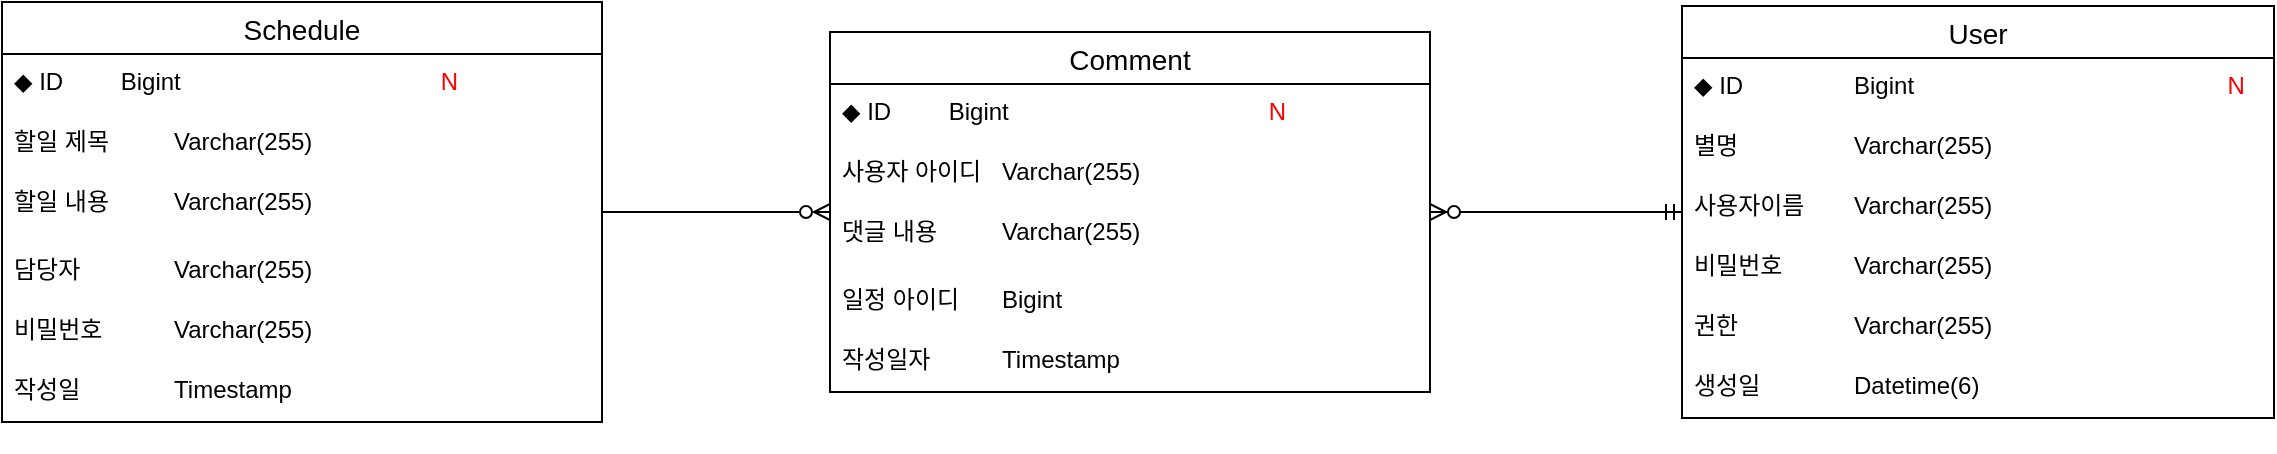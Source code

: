 <mxfile version="24.4.10" type="github">
  <diagram name="페이지-1" id="8GhwL2vg_PhT-jSbVYvZ">
    <mxGraphModel dx="1418" dy="730" grid="1" gridSize="10" guides="1" tooltips="1" connect="1" arrows="1" fold="1" page="1" pageScale="1" pageWidth="827" pageHeight="1169" math="0" shadow="0">
      <root>
        <mxCell id="0" />
        <mxCell id="1" parent="0" />
        <mxCell id="5IaNdQANZah1BXziboju-9" value="" style="group" vertex="1" connectable="0" parent="1">
          <mxGeometry x="50" y="450" width="300" height="210" as="geometry" />
        </mxCell>
        <mxCell id="_m_kCWbIK-r1r3rfLRlH-1" value="Schedule" style="swimlane;fontStyle=0;childLayout=stackLayout;horizontal=1;startSize=26;horizontalStack=0;resizeParent=1;resizeParentMax=0;resizeLast=0;collapsible=1;marginBottom=0;align=center;fontSize=14;" parent="5IaNdQANZah1BXziboju-9" vertex="1">
          <mxGeometry width="300" height="210" as="geometry">
            <mxRectangle x="330" y="420" width="100" height="30" as="alternateBounds" />
          </mxGeometry>
        </mxCell>
        <mxCell id="_m_kCWbIK-r1r3rfLRlH-2" value="◆ ID&lt;span style=&quot;white-space: pre;&quot;&gt;&#x9;&lt;/span&gt;&lt;span style=&quot;white-space: pre;&quot;&gt;&#x9;&lt;/span&gt;Bigint&lt;span style=&quot;white-space: pre;&quot;&gt;&#x9;&lt;/span&gt;&lt;span style=&quot;white-space: pre;&quot;&gt;&#x9;&lt;/span&gt;&lt;span style=&quot;white-space: pre;&quot;&gt;&#x9;&lt;/span&gt;&lt;span style=&quot;white-space: pre;&quot;&gt;&#x9;&lt;/span&gt;&lt;span style=&quot;white-space: pre;&quot;&gt;&#x9;&lt;/span&gt;&lt;font color=&quot;#ff0000&quot;&gt;N&lt;/font&gt;" style="text;strokeColor=none;fillColor=none;spacingLeft=4;spacingRight=4;overflow=hidden;rotatable=0;points=[[0,0.5],[1,0.5]];portConstraint=eastwest;fontSize=12;whiteSpace=wrap;html=1;" parent="_m_kCWbIK-r1r3rfLRlH-1" vertex="1">
          <mxGeometry y="26" width="300" height="30" as="geometry" />
        </mxCell>
        <mxCell id="_m_kCWbIK-r1r3rfLRlH-3" value="할일 제목&lt;span style=&quot;white-space: pre;&quot;&gt;&#x9;&lt;/span&gt;&lt;span style=&quot;white-space: pre;&quot;&gt;&#x9;&lt;/span&gt;Varchar(255)" style="text;strokeColor=none;fillColor=none;spacingLeft=4;spacingRight=4;overflow=hidden;rotatable=0;points=[[0,0.5],[1,0.5]];portConstraint=eastwest;fontSize=12;whiteSpace=wrap;html=1;" parent="_m_kCWbIK-r1r3rfLRlH-1" vertex="1">
          <mxGeometry y="56" width="300" height="30" as="geometry" />
        </mxCell>
        <mxCell id="_m_kCWbIK-r1r3rfLRlH-4" value="할일 내용&lt;span style=&quot;white-space: pre;&quot;&gt;&#x9;&lt;/span&gt;&lt;span style=&quot;white-space: pre;&quot;&gt;&#x9;&lt;/span&gt;Varchar(255)" style="text;strokeColor=none;fillColor=none;spacingLeft=4;spacingRight=4;overflow=hidden;rotatable=0;points=[[0,0.5],[1,0.5]];portConstraint=eastwest;fontSize=12;whiteSpace=wrap;html=1;" parent="_m_kCWbIK-r1r3rfLRlH-1" vertex="1">
          <mxGeometry y="86" width="300" height="34" as="geometry" />
        </mxCell>
        <mxCell id="_m_kCWbIK-r1r3rfLRlH-9" value="담당자&lt;span style=&quot;white-space: pre;&quot;&gt;&#x9;&lt;/span&gt;&lt;span style=&quot;white-space: pre;&quot;&gt;&#x9;&lt;/span&gt;Varchar(255)" style="text;strokeColor=none;fillColor=none;spacingLeft=4;spacingRight=4;overflow=hidden;rotatable=0;points=[[0,0.5],[1,0.5]];portConstraint=eastwest;fontSize=12;whiteSpace=wrap;html=1;" parent="_m_kCWbIK-r1r3rfLRlH-1" vertex="1">
          <mxGeometry y="120" width="300" height="30" as="geometry" />
        </mxCell>
        <mxCell id="_m_kCWbIK-r1r3rfLRlH-10" value="비밀번호&amp;nbsp;&lt;span style=&quot;white-space: pre;&quot;&gt;&#x9;&lt;/span&gt;&lt;span style=&quot;white-space: pre;&quot;&gt;&#x9;&lt;/span&gt;Varchar(255)" style="text;strokeColor=none;fillColor=none;spacingLeft=4;spacingRight=4;overflow=hidden;rotatable=0;points=[[0,0.5],[1,0.5]];portConstraint=eastwest;fontSize=12;whiteSpace=wrap;html=1;" parent="_m_kCWbIK-r1r3rfLRlH-1" vertex="1">
          <mxGeometry y="150" width="300" height="30" as="geometry" />
        </mxCell>
        <mxCell id="_m_kCWbIK-r1r3rfLRlH-11" value="작성일&amp;nbsp;&lt;span style=&quot;white-space: pre;&quot;&gt;&#x9;&lt;/span&gt;&lt;span style=&quot;white-space: pre;&quot;&gt;&#x9;&lt;/span&gt;Timestamp" style="text;strokeColor=none;fillColor=none;spacingLeft=4;spacingRight=4;overflow=hidden;rotatable=0;points=[[0,0.5],[1,0.5]];portConstraint=eastwest;fontSize=12;whiteSpace=wrap;html=1;" parent="_m_kCWbIK-r1r3rfLRlH-1" vertex="1">
          <mxGeometry y="180" width="300" height="30" as="geometry" />
        </mxCell>
        <mxCell id="5IaNdQANZah1BXziboju-10" value="" style="group" vertex="1" connectable="0" parent="1">
          <mxGeometry x="464" y="465" width="300" height="210" as="geometry" />
        </mxCell>
        <mxCell id="5IaNdQANZah1BXziboju-11" value="Comment" style="swimlane;fontStyle=0;childLayout=stackLayout;horizontal=1;startSize=26;horizontalStack=0;resizeParent=1;resizeParentMax=0;resizeLast=0;collapsible=1;marginBottom=0;align=center;fontSize=14;" vertex="1" parent="5IaNdQANZah1BXziboju-10">
          <mxGeometry width="300" height="180" as="geometry">
            <mxRectangle x="330" y="420" width="100" height="30" as="alternateBounds" />
          </mxGeometry>
        </mxCell>
        <mxCell id="5IaNdQANZah1BXziboju-13" value="◆ ID&lt;span style=&quot;white-space: pre;&quot;&gt;&#x9;&lt;/span&gt;&lt;span style=&quot;white-space: pre;&quot;&gt;&#x9;&lt;/span&gt;Bigint&lt;span style=&quot;white-space: pre;&quot;&gt;&#x9;&lt;/span&gt;&lt;span style=&quot;white-space: pre;&quot;&gt;&#x9;&lt;/span&gt;&lt;span style=&quot;white-space: pre;&quot;&gt;&#x9;&lt;/span&gt;&lt;span style=&quot;white-space: pre;&quot;&gt;&#x9;&lt;/span&gt;&lt;span style=&quot;white-space: pre;&quot;&gt;&#x9;&lt;/span&gt;&lt;font color=&quot;#ff0000&quot;&gt;N&lt;/font&gt;" style="text;strokeColor=none;fillColor=none;spacingLeft=4;spacingRight=4;overflow=hidden;rotatable=0;points=[[0,0.5],[1,0.5]];portConstraint=eastwest;fontSize=12;whiteSpace=wrap;html=1;" vertex="1" parent="5IaNdQANZah1BXziboju-11">
          <mxGeometry y="26" width="300" height="30" as="geometry" />
        </mxCell>
        <mxCell id="5IaNdQANZah1BXziboju-15" value="사용자 아이디&lt;span style=&quot;white-space: pre;&quot;&gt;&#x9;&lt;/span&gt;Varchar(255)" style="text;strokeColor=none;fillColor=none;spacingLeft=4;spacingRight=4;overflow=hidden;rotatable=0;points=[[0,0.5],[1,0.5]];portConstraint=eastwest;fontSize=12;whiteSpace=wrap;html=1;" vertex="1" parent="5IaNdQANZah1BXziboju-11">
          <mxGeometry y="56" width="300" height="30" as="geometry" />
        </mxCell>
        <mxCell id="5IaNdQANZah1BXziboju-14" value="댓글 내용&lt;span style=&quot;white-space: pre;&quot;&gt;&#x9;&lt;/span&gt;&lt;span style=&quot;white-space: pre;&quot;&gt;&#x9;&lt;/span&gt;Varchar(255)" style="text;strokeColor=none;fillColor=none;spacingLeft=4;spacingRight=4;overflow=hidden;rotatable=0;points=[[0,0.5],[1,0.5]];portConstraint=eastwest;fontSize=12;whiteSpace=wrap;html=1;" vertex="1" parent="5IaNdQANZah1BXziboju-11">
          <mxGeometry y="86" width="300" height="34" as="geometry" />
        </mxCell>
        <mxCell id="5IaNdQANZah1BXziboju-16" value="일정 아이디 &lt;span style=&quot;white-space: pre;&quot;&gt;&#x9;&lt;/span&gt;Bigint" style="text;strokeColor=none;fillColor=none;spacingLeft=4;spacingRight=4;overflow=hidden;rotatable=0;points=[[0,0.5],[1,0.5]];portConstraint=eastwest;fontSize=12;whiteSpace=wrap;html=1;" vertex="1" parent="5IaNdQANZah1BXziboju-11">
          <mxGeometry y="120" width="300" height="30" as="geometry" />
        </mxCell>
        <mxCell id="5IaNdQANZah1BXziboju-17" value="작성일자&amp;nbsp;&lt;span style=&quot;white-space: pre;&quot;&gt;&#x9;&lt;/span&gt;&lt;span style=&quot;white-space: pre;&quot;&gt;&#x9;&lt;/span&gt;Timestamp" style="text;strokeColor=none;fillColor=none;spacingLeft=4;spacingRight=4;overflow=hidden;rotatable=0;points=[[0,0.5],[1,0.5]];portConstraint=eastwest;fontSize=12;whiteSpace=wrap;html=1;" vertex="1" parent="5IaNdQANZah1BXziboju-11">
          <mxGeometry y="150" width="300" height="30" as="geometry" />
        </mxCell>
        <mxCell id="5IaNdQANZah1BXziboju-34" value="" style="edgeStyle=entityRelationEdgeStyle;fontSize=12;html=1;endArrow=ERzeroToMany;rounded=0;endFill=0;" edge="1" parent="1" source="_m_kCWbIK-r1r3rfLRlH-1" target="5IaNdQANZah1BXziboju-11">
          <mxGeometry width="100" height="100" relative="1" as="geometry">
            <mxPoint x="350" y="450" as="sourcePoint" />
            <mxPoint x="450" y="350" as="targetPoint" />
          </mxGeometry>
        </mxCell>
        <mxCell id="5IaNdQANZah1BXziboju-35" value="User" style="swimlane;fontStyle=0;childLayout=stackLayout;horizontal=1;startSize=26;horizontalStack=0;resizeParent=1;resizeParentMax=0;resizeLast=0;collapsible=1;marginBottom=0;align=center;fontSize=14;" vertex="1" parent="1">
          <mxGeometry x="890" y="452" width="296" height="206" as="geometry" />
        </mxCell>
        <mxCell id="5IaNdQANZah1BXziboju-36" value="◆ ID&amp;nbsp;&lt;span style=&quot;white-space: pre;&quot;&gt;&#x9;&lt;span style=&quot;white-space: pre;&quot;&gt;&#x9;&lt;/span&gt;&lt;/span&gt;Bigint&amp;nbsp;&lt;span style=&quot;white-space: pre;&quot;&gt;&#x9;&lt;/span&gt;&lt;span style=&quot;white-space: pre;&quot;&gt;&#x9;&lt;span style=&quot;white-space: pre;&quot;&gt;&#x9;&lt;/span&gt;&lt;span style=&quot;white-space: pre;&quot;&gt;&#x9;&lt;/span&gt;&lt;span style=&quot;white-space: pre;&quot;&gt;&#x9;&lt;/span&gt;&lt;span style=&quot;white-space: pre;&quot;&gt;&#x9;&lt;/span&gt;&lt;/span&gt;&lt;font color=&quot;#ff0000&quot;&gt;N&lt;/font&gt;" style="text;strokeColor=none;fillColor=none;spacingLeft=4;spacingRight=4;overflow=hidden;rotatable=0;points=[[0,0.5],[1,0.5]];portConstraint=eastwest;fontSize=12;whiteSpace=wrap;html=1;" vertex="1" parent="5IaNdQANZah1BXziboju-35">
          <mxGeometry y="26" width="296" height="30" as="geometry" />
        </mxCell>
        <mxCell id="5IaNdQANZah1BXziboju-37" value="별명&lt;span style=&quot;white-space: pre;&quot;&gt;&#x9;&lt;/span&gt;&lt;span style=&quot;white-space: pre;&quot;&gt;&#x9;&lt;span style=&quot;white-space: pre;&quot;&gt;&#x9;&lt;/span&gt;&lt;/span&gt;Varchar(255)" style="text;strokeColor=none;fillColor=none;spacingLeft=4;spacingRight=4;overflow=hidden;rotatable=0;points=[[0,0.5],[1,0.5]];portConstraint=eastwest;fontSize=12;whiteSpace=wrap;html=1;" vertex="1" parent="5IaNdQANZah1BXziboju-35">
          <mxGeometry y="56" width="296" height="30" as="geometry" />
        </mxCell>
        <mxCell id="5IaNdQANZah1BXziboju-38" value="사용자이름&lt;span style=&quot;white-space: pre;&quot;&gt;&#x9;&lt;/span&gt;Varchar(255)" style="text;strokeColor=none;fillColor=none;spacingLeft=4;spacingRight=4;overflow=hidden;rotatable=0;points=[[0,0.5],[1,0.5]];portConstraint=eastwest;fontSize=12;whiteSpace=wrap;html=1;" vertex="1" parent="5IaNdQANZah1BXziboju-35">
          <mxGeometry y="86" width="296" height="30" as="geometry" />
        </mxCell>
        <mxCell id="5IaNdQANZah1BXziboju-41" value="비밀번호&lt;span style=&quot;white-space: pre;&quot;&gt;&#x9;&lt;span style=&quot;white-space: pre;&quot;&gt;&#x9;&lt;/span&gt;&lt;/span&gt;Varchar(255)" style="text;strokeColor=none;fillColor=none;spacingLeft=4;spacingRight=4;overflow=hidden;rotatable=0;points=[[0,0.5],[1,0.5]];portConstraint=eastwest;fontSize=12;whiteSpace=wrap;html=1;" vertex="1" parent="5IaNdQANZah1BXziboju-35">
          <mxGeometry y="116" width="296" height="30" as="geometry" />
        </mxCell>
        <mxCell id="5IaNdQANZah1BXziboju-42" value="권한&lt;span style=&quot;white-space: pre;&quot;&gt;&#x9;&lt;span style=&quot;white-space: pre;&quot;&gt;&#x9;&lt;span style=&quot;white-space: pre;&quot;&gt;&#x9;&lt;/span&gt;&lt;/span&gt;&lt;/span&gt;Varchar(255)" style="text;strokeColor=none;fillColor=none;spacingLeft=4;spacingRight=4;overflow=hidden;rotatable=0;points=[[0,0.5],[1,0.5]];portConstraint=eastwest;fontSize=12;whiteSpace=wrap;html=1;" vertex="1" parent="5IaNdQANZah1BXziboju-35">
          <mxGeometry y="146" width="296" height="30" as="geometry" />
        </mxCell>
        <mxCell id="5IaNdQANZah1BXziboju-43" value="생성일&lt;span style=&quot;white-space: pre;&quot;&gt;&#x9;&lt;/span&gt;&lt;span style=&quot;white-space: pre;&quot;&gt;&#x9;&lt;/span&gt;Datetime(6)" style="text;strokeColor=none;fillColor=none;spacingLeft=4;spacingRight=4;overflow=hidden;rotatable=0;points=[[0,0.5],[1,0.5]];portConstraint=eastwest;fontSize=12;whiteSpace=wrap;html=1;" vertex="1" parent="5IaNdQANZah1BXziboju-35">
          <mxGeometry y="176" width="296" height="30" as="geometry" />
        </mxCell>
        <mxCell id="5IaNdQANZah1BXziboju-45" value="" style="edgeStyle=entityRelationEdgeStyle;fontSize=12;html=1;endArrow=ERzeroToMany;startArrow=ERmandOne;rounded=0;" edge="1" parent="1" source="5IaNdQANZah1BXziboju-35" target="5IaNdQANZah1BXziboju-11">
          <mxGeometry width="100" height="100" relative="1" as="geometry">
            <mxPoint x="650" y="630" as="sourcePoint" />
            <mxPoint x="750" y="530" as="targetPoint" />
          </mxGeometry>
        </mxCell>
      </root>
    </mxGraphModel>
  </diagram>
</mxfile>
